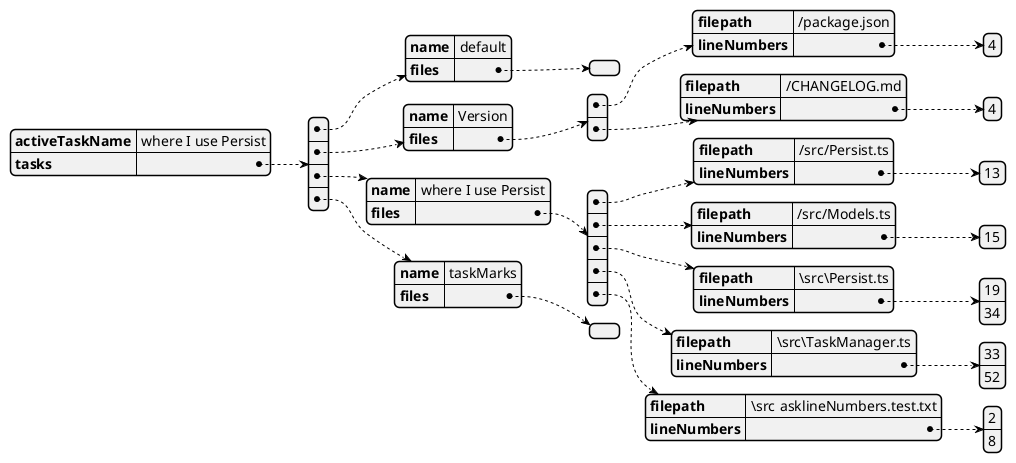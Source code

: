 @startjson
{
  "activeTaskName": "where I use Persist",
  "tasks": [
    {
      "name": "default",
      "files": []
    },
    {
      "name": "Version",
      "files": [
        {
          "filepath": "/package.json",
          "lineNumbers": [
            4
          ]
        },
        {
          "filepath": "/CHANGELOG.md",
          "lineNumbers": [
            4
          ]
        }
      ]
    },
    {
      "name": "where I use Persist",
      "files": [
        {
          "filepath": "/src/Persist.ts",
          "lineNumbers": [
            13
          ]
        },
        {
          "filepath": "/src/Models.ts",
          "lineNumbers": [
            15
          ]
        },
        {
          "filepath": "\\src\\Persist.ts",
          "lineNumbers": [
            19,
            34
          ]
        },
        {
          "filepath": "\\src\\TaskManager.ts",
          "lineNumbers": [
            33,
            52
          ]
        },
        {
          "filepath": "\\src\\tasklineNumbers.test.txt",
          "lineNumbers": [
            2,
            8
          ]
        }
      ]
    },
    {
      "name": "taskMarks",
      "files": []
    }
  ]
}
@endjson
